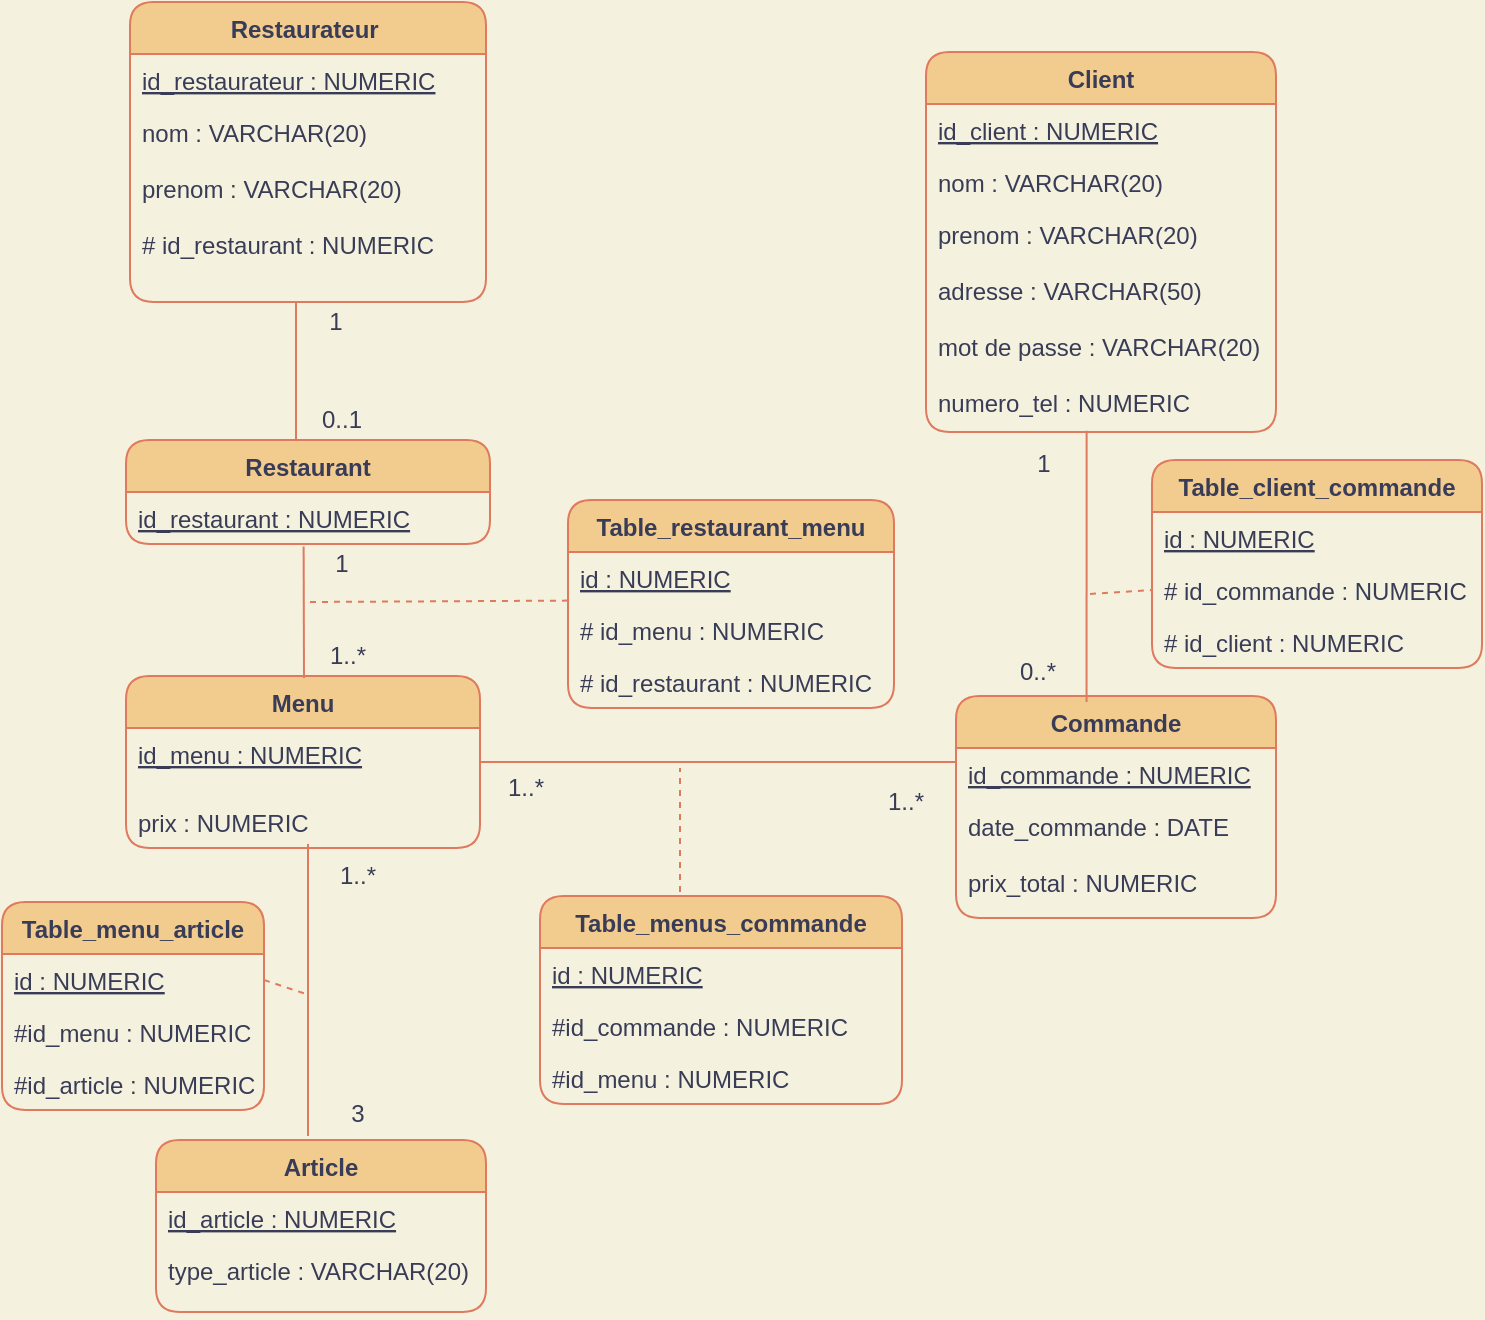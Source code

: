 <mxfile>
    <diagram id="Q9Uin4Dus2TSMiDySBdu" name="Page-1">
        <mxGraphModel dx="1244" dy="826" grid="0" gridSize="10" guides="1" tooltips="1" connect="1" arrows="1" fold="1" page="1" pageScale="1" pageWidth="827" pageHeight="1169" background="#F4F1DE" math="0" shadow="0">
            <root>
                <mxCell id="0"/>
                <mxCell id="1" parent="0"/>
                <mxCell id="2" value="Restaurateur " style="swimlane;fontStyle=1;childLayout=stackLayout;horizontal=1;startSize=26;horizontalStack=0;resizeParent=1;resizeParentMax=0;resizeLast=0;collapsible=1;marginBottom=0;fillColor=#F2CC8F;strokeColor=#E07A5F;fontColor=#393C56;rounded=1;" parent="1" vertex="1">
                    <mxGeometry x="71" y="138" width="178" height="150" as="geometry"/>
                </mxCell>
                <mxCell id="3" value="id_restaurateur : NUMERIC" style="text;strokeColor=none;fillColor=none;align=left;verticalAlign=top;spacingLeft=4;spacingRight=4;overflow=hidden;rotatable=0;points=[[0,0.5],[1,0.5]];portConstraint=eastwest;fontStyle=4;fontColor=#393C56;rounded=1;" parent="2" vertex="1">
                    <mxGeometry y="26" width="178" height="26" as="geometry"/>
                </mxCell>
                <mxCell id="4" value="nom : VARCHAR(20)&#10;&#10;prenom : VARCHAR(20)&#10;&#10;# id_restaurant : NUMERIC" style="text;strokeColor=none;fillColor=none;align=left;verticalAlign=top;spacingLeft=4;spacingRight=4;overflow=hidden;rotatable=0;points=[[0,0.5],[1,0.5]];portConstraint=eastwest;fontColor=#393C56;rounded=1;" parent="2" vertex="1">
                    <mxGeometry y="52" width="178" height="98" as="geometry"/>
                </mxCell>
                <mxCell id="6" value="Client" style="swimlane;fontStyle=1;childLayout=stackLayout;horizontal=1;startSize=26;horizontalStack=0;resizeParent=1;resizeParentMax=0;resizeLast=0;collapsible=1;marginBottom=0;fillColor=#F2CC8F;strokeColor=#E07A5F;fontColor=#393C56;rounded=1;" parent="1" vertex="1">
                    <mxGeometry x="469" y="163" width="175" height="190" as="geometry"/>
                </mxCell>
                <mxCell id="7" value="id_client : NUMERIC" style="text;strokeColor=none;fillColor=none;align=left;verticalAlign=top;spacingLeft=4;spacingRight=4;overflow=hidden;rotatable=0;points=[[0,0.5],[1,0.5]];portConstraint=eastwest;fontStyle=4;fontColor=#393C56;rounded=1;" parent="6" vertex="1">
                    <mxGeometry y="26" width="175" height="26" as="geometry"/>
                </mxCell>
                <mxCell id="8" value="nom : VARCHAR(20)&#10;" style="text;strokeColor=none;fillColor=none;align=left;verticalAlign=top;spacingLeft=4;spacingRight=4;overflow=hidden;rotatable=0;points=[[0,0.5],[1,0.5]];portConstraint=eastwest;fontColor=#393C56;rounded=1;" parent="6" vertex="1">
                    <mxGeometry y="52" width="175" height="26" as="geometry"/>
                </mxCell>
                <mxCell id="9" value="prenom : VARCHAR(20)&#10;&#10;adresse : VARCHAR(50)&#10;&#10;mot de passe : VARCHAR(20)&#10;&#10;numero_tel : NUMERIC" style="text;strokeColor=none;fillColor=none;align=left;verticalAlign=top;spacingLeft=4;spacingRight=4;overflow=hidden;rotatable=0;points=[[0,0.5],[1,0.5]];portConstraint=eastwest;fontColor=#393C56;rounded=1;" parent="6" vertex="1">
                    <mxGeometry y="78" width="175" height="112" as="geometry"/>
                </mxCell>
                <mxCell id="27" value="Commande" style="swimlane;fontStyle=1;childLayout=stackLayout;horizontal=1;startSize=26;horizontalStack=0;resizeParent=1;resizeParentMax=0;resizeLast=0;collapsible=1;marginBottom=0;fillColor=#F2CC8F;strokeColor=#E07A5F;fontColor=#393C56;rounded=1;" parent="1" vertex="1">
                    <mxGeometry x="484" y="485" width="160" height="111" as="geometry"/>
                </mxCell>
                <mxCell id="114" value="id_commande : NUMERIC" style="text;strokeColor=none;fillColor=none;align=left;verticalAlign=top;spacingLeft=4;spacingRight=4;overflow=hidden;rotatable=0;points=[[0,0.5],[1,0.5]];portConstraint=eastwest;fontStyle=4;fontColor=#393C56;rounded=1;" parent="27" vertex="1">
                    <mxGeometry y="26" width="160" height="26" as="geometry"/>
                </mxCell>
                <mxCell id="28" value="date_commande : DATE&#10;&#10;prix_total : NUMERIC&#10;" style="text;strokeColor=none;fillColor=none;align=left;verticalAlign=top;spacingLeft=4;spacingRight=4;overflow=hidden;rotatable=0;points=[[0,0.5],[1,0.5]];portConstraint=eastwest;fontStyle=0;fontColor=#393C56;rounded=1;" parent="27" vertex="1">
                    <mxGeometry y="52" width="160" height="59" as="geometry"/>
                </mxCell>
                <mxCell id="63" value="Menu" style="swimlane;fontStyle=1;childLayout=stackLayout;horizontal=1;startSize=26;horizontalStack=0;resizeParent=1;resizeParentMax=0;resizeLast=0;collapsible=1;marginBottom=0;fillColor=#F2CC8F;strokeColor=#E07A5F;fontColor=#393C56;rounded=1;" parent="1" vertex="1">
                    <mxGeometry x="69" y="475" width="177" height="86" as="geometry"/>
                </mxCell>
                <mxCell id="64" value="id_menu : NUMERIC" style="text;strokeColor=none;fillColor=none;align=left;verticalAlign=top;spacingLeft=4;spacingRight=4;overflow=hidden;rotatable=0;points=[[0,0.5],[1,0.5]];portConstraint=eastwest;fontStyle=4;fontColor=#393C56;rounded=1;" parent="63" vertex="1">
                    <mxGeometry y="26" width="177" height="34" as="geometry"/>
                </mxCell>
                <mxCell id="65" value="prix : NUMERIC" style="text;strokeColor=none;fillColor=none;align=left;verticalAlign=top;spacingLeft=4;spacingRight=4;overflow=hidden;rotatable=0;points=[[0,0.5],[1,0.5]];portConstraint=eastwest;fontColor=#393C56;rounded=1;" parent="63" vertex="1">
                    <mxGeometry y="60" width="177" height="26" as="geometry"/>
                </mxCell>
                <mxCell id="67" value="Article" style="swimlane;fontStyle=1;childLayout=stackLayout;horizontal=1;startSize=26;horizontalStack=0;resizeParent=1;resizeParentMax=0;resizeLast=0;collapsible=1;marginBottom=0;fillColor=#F2CC8F;strokeColor=#E07A5F;fontColor=#393C56;rounded=1;" parent="1" vertex="1">
                    <mxGeometry x="84" y="707" width="165" height="86" as="geometry"/>
                </mxCell>
                <mxCell id="117" value="id_article : NUMERIC" style="text;strokeColor=none;fillColor=none;align=left;verticalAlign=top;spacingLeft=4;spacingRight=4;overflow=hidden;rotatable=0;points=[[0,0.5],[1,0.5]];portConstraint=eastwest;fontStyle=4;fontColor=#393C56;rounded=1;" parent="67" vertex="1">
                    <mxGeometry y="26" width="165" height="26" as="geometry"/>
                </mxCell>
                <mxCell id="68" value="type_article : VARCHAR(20)" style="text;strokeColor=none;fillColor=none;align=left;verticalAlign=top;spacingLeft=4;spacingRight=4;overflow=hidden;rotatable=0;points=[[0,0.5],[1,0.5]];portConstraint=eastwest;fontStyle=0;fontColor=#393C56;rounded=1;" parent="67" vertex="1">
                    <mxGeometry y="52" width="165" height="34" as="geometry"/>
                </mxCell>
                <mxCell id="81" value="" style="endArrow=none;html=1;strokeColor=#E07A5F;fontColor=#393C56;entryX=0;entryY=0;entryDx=0;entryDy=0;labelBackgroundColor=#F4F1DE;" parent="1" target="82" edge="1">
                    <mxGeometry width="50" height="50" relative="1" as="geometry">
                        <mxPoint x="154" y="368" as="sourcePoint"/>
                        <mxPoint x="200" y="270" as="targetPoint"/>
                        <Array as="points"/>
                    </mxGeometry>
                </mxCell>
                <mxCell id="82" value="1" style="text;html=1;strokeColor=none;fillColor=none;align=center;verticalAlign=middle;whiteSpace=wrap;fontColor=#393C56;rounded=1;arcSize=50;" parent="1" vertex="1">
                    <mxGeometry x="154" y="288" width="40" height="20" as="geometry"/>
                </mxCell>
                <mxCell id="84" value="0..1" style="text;html=1;strokeColor=none;fillColor=none;align=center;verticalAlign=middle;whiteSpace=wrap;fontColor=#393C56;rounded=1;" parent="1" vertex="1">
                    <mxGeometry x="200" y="357" width="40" height="20" as="geometry"/>
                </mxCell>
                <mxCell id="85" value="1" style="text;html=1;strokeColor=none;fillColor=none;align=center;verticalAlign=middle;whiteSpace=wrap;fontColor=#393C56;rounded=1;arcSize=50;" parent="1" vertex="1">
                    <mxGeometry x="508" y="359" width="40" height="20" as="geometry"/>
                </mxCell>
                <mxCell id="87" value="0..*" style="text;html=1;strokeColor=none;fillColor=none;align=center;verticalAlign=middle;whiteSpace=wrap;fontColor=#393C56;rounded=1;arcSize=50;" parent="1" vertex="1">
                    <mxGeometry x="505" y="463" width="40" height="20" as="geometry"/>
                </mxCell>
                <mxCell id="95" value="" style="endArrow=none;html=1;entryX=0;entryY=0.269;entryDx=0;entryDy=0;strokeColor=#E07A5F;fontColor=#393C56;labelBackgroundColor=#F4F1DE;exitX=1;exitY=0.5;exitDx=0;exitDy=0;entryPerimeter=0;" parent="1" target="114" edge="1" source="64">
                    <mxGeometry width="50" height="50" relative="1" as="geometry">
                        <mxPoint x="260" y="558" as="sourcePoint"/>
                        <mxPoint x="330" y="546" as="targetPoint"/>
                        <Array as="points">
                            <mxPoint x="337" y="518"/>
                        </Array>
                    </mxGeometry>
                </mxCell>
                <mxCell id="97" value="1..*" style="text;html=1;strokeColor=none;fillColor=none;align=center;verticalAlign=middle;whiteSpace=wrap;fontColor=#393C56;rounded=1;arcSize=50;" parent="1" vertex="1">
                    <mxGeometry x="439" y="528" width="40" height="20" as="geometry"/>
                </mxCell>
                <mxCell id="98" value="" style="endArrow=none;html=1;strokeColor=#E07A5F;fontColor=#393C56;labelBackgroundColor=#F4F1DE;" parent="1" edge="1">
                    <mxGeometry width="50" height="50" relative="1" as="geometry">
                        <mxPoint x="160" y="705" as="sourcePoint"/>
                        <mxPoint x="160" y="559" as="targetPoint"/>
                    </mxGeometry>
                </mxCell>
                <mxCell id="102" value="1..*" style="text;html=1;strokeColor=none;fillColor=none;align=center;verticalAlign=middle;whiteSpace=wrap;fontColor=#393C56;rounded=1;" parent="1" vertex="1">
                    <mxGeometry x="165" y="565" width="40" height="20" as="geometry"/>
                </mxCell>
                <mxCell id="104" value="3" style="text;html=1;strokeColor=none;fillColor=none;align=center;verticalAlign=middle;whiteSpace=wrap;fontColor=#393C56;rounded=1;" parent="1" vertex="1">
                    <mxGeometry x="165" y="684" width="40" height="20" as="geometry"/>
                </mxCell>
                <mxCell id="110" value="1..*" style="text;html=1;strokeColor=none;fillColor=none;align=center;verticalAlign=middle;whiteSpace=wrap;fontColor=#393C56;rounded=1;" parent="1" vertex="1">
                    <mxGeometry x="249" y="521" width="40" height="20" as="geometry"/>
                </mxCell>
                <mxCell id="111" value="1" style="text;html=1;strokeColor=none;fillColor=none;align=center;verticalAlign=middle;whiteSpace=wrap;fontColor=#393C56;rounded=1;" parent="1" vertex="1">
                    <mxGeometry x="157" y="409" width="40" height="20" as="geometry"/>
                </mxCell>
                <mxCell id="122" value="Table_menus_commande" style="swimlane;fontStyle=1;childLayout=stackLayout;horizontal=1;startSize=26;horizontalStack=0;resizeParent=1;resizeParentMax=0;resizeLast=0;collapsible=1;marginBottom=0;sketch=0;strokeColor=#E07A5F;fillColor=#F2CC8F;fontColor=#393C56;rounded=1;" parent="1" vertex="1">
                    <mxGeometry x="276" y="585" width="181" height="104" as="geometry"/>
                </mxCell>
                <mxCell id="123" value="id : NUMERIC" style="text;strokeColor=none;fillColor=none;align=left;verticalAlign=top;spacingLeft=4;spacingRight=4;overflow=hidden;rotatable=0;points=[[0,0.5],[1,0.5]];portConstraint=eastwest;labelBackgroundColor=none;labelBorderColor=none;fontColor=#393C56;fontStyle=4;rounded=1;" parent="122" vertex="1">
                    <mxGeometry y="26" width="181" height="26" as="geometry"/>
                </mxCell>
                <mxCell id="124" value="#id_commande : NUMERIC" style="text;strokeColor=none;fillColor=none;align=left;verticalAlign=top;spacingLeft=4;spacingRight=4;overflow=hidden;rotatable=0;points=[[0,0.5],[1,0.5]];portConstraint=eastwest;fontColor=#393C56;rounded=1;" parent="122" vertex="1">
                    <mxGeometry y="52" width="181" height="26" as="geometry"/>
                </mxCell>
                <mxCell id="125" value="#id_menu : NUMERIC" style="text;strokeColor=none;fillColor=none;align=left;verticalAlign=top;spacingLeft=4;spacingRight=4;overflow=hidden;rotatable=0;points=[[0,0.5],[1,0.5]];portConstraint=eastwest;fontColor=#393C56;rounded=1;" parent="122" vertex="1">
                    <mxGeometry y="78" width="181" height="26" as="geometry"/>
                </mxCell>
                <mxCell id="135" style="edgeStyle=orthogonalEdgeStyle;curved=0;sketch=0;orthogonalLoop=1;jettySize=auto;html=1;exitX=0.5;exitY=1;exitDx=0;exitDy=0;fontColor=#393C56;strokeColor=#E07A5F;fillColor=#F2CC8F;labelBackgroundColor=#F4F1DE;" parent="1" source="111" target="111" edge="1">
                    <mxGeometry relative="1" as="geometry"/>
                </mxCell>
                <mxCell id="137" value="Table_restaurant_menu" style="swimlane;fontStyle=1;childLayout=stackLayout;horizontal=1;startSize=26;horizontalStack=0;resizeParent=1;resizeParentMax=0;resizeLast=0;collapsible=1;marginBottom=0;labelBackgroundColor=none;sketch=0;fontColor=#393C56;strokeColor=#E07A5F;fillColor=#F2CC8F;rounded=1;" parent="1" vertex="1">
                    <mxGeometry x="290" y="387" width="163" height="104" as="geometry"/>
                </mxCell>
                <mxCell id="138" value="id : NUMERIC" style="text;strokeColor=none;fillColor=none;align=left;verticalAlign=top;spacingLeft=4;spacingRight=4;overflow=hidden;rotatable=0;points=[[0,0.5],[1,0.5]];portConstraint=eastwest;fontColor=#393C56;fontStyle=4;rounded=1;" parent="137" vertex="1">
                    <mxGeometry y="26" width="163" height="26" as="geometry"/>
                </mxCell>
                <mxCell id="139" value="# id_menu : NUMERIC" style="text;strokeColor=none;fillColor=none;align=left;verticalAlign=top;spacingLeft=4;spacingRight=4;overflow=hidden;rotatable=0;points=[[0,0.5],[1,0.5]];portConstraint=eastwest;fontColor=#393C56;rounded=1;" parent="137" vertex="1">
                    <mxGeometry y="52" width="163" height="26" as="geometry"/>
                </mxCell>
                <mxCell id="140" value="# id_restaurant : NUMERIC" style="text;strokeColor=none;fillColor=none;align=left;verticalAlign=top;spacingLeft=4;spacingRight=4;overflow=hidden;rotatable=0;points=[[0,0.5],[1,0.5]];portConstraint=eastwest;fontColor=#393C56;rounded=1;" parent="137" vertex="1">
                    <mxGeometry y="78" width="163" height="26" as="geometry"/>
                </mxCell>
                <mxCell id="141" value="Restaurant" style="swimlane;fontStyle=1;childLayout=stackLayout;horizontal=1;startSize=26;horizontalStack=0;resizeParent=1;resizeParentMax=0;resizeLast=0;collapsible=1;marginBottom=0;labelBackgroundColor=none;sketch=0;strokeColor=#E07A5F;fillColor=#F2CC8F;fontColor=#393C56;rounded=1;" parent="1" vertex="1">
                    <mxGeometry x="69" y="357" width="182" height="52" as="geometry"/>
                </mxCell>
                <mxCell id="142" value="id_restaurant : NUMERIC" style="text;strokeColor=none;fillColor=none;align=left;verticalAlign=top;spacingLeft=4;spacingRight=4;overflow=hidden;rotatable=0;points=[[0,0.5],[1,0.5]];portConstraint=eastwest;fontColor=#393C56;fontStyle=4;rounded=1;" parent="141" vertex="1">
                    <mxGeometry y="26" width="182" height="26" as="geometry"/>
                </mxCell>
                <mxCell id="146" value="1..*" style="text;html=1;strokeColor=none;fillColor=none;align=center;verticalAlign=middle;whiteSpace=wrap;labelBackgroundColor=none;sketch=0;fontColor=#393C56;rounded=1;" parent="1" vertex="1">
                    <mxGeometry x="160" y="455" width="40" height="20" as="geometry"/>
                </mxCell>
                <mxCell id="151" value="" style="endArrow=none;html=1;fontColor=#393C56;strokeColor=#E07A5F;fillColor=#F2CC8F;labelBackgroundColor=#F4F1DE;entryX=0.459;entryY=0.994;entryDx=0;entryDy=0;entryPerimeter=0;exitX=0.408;exitY=0.027;exitDx=0;exitDy=0;exitPerimeter=0;" parent="1" source="27" target="9" edge="1">
                    <mxGeometry width="50" height="50" relative="1" as="geometry">
                        <mxPoint x="588" y="488" as="sourcePoint"/>
                        <mxPoint x="596" y="350" as="targetPoint"/>
                        <Array as="points"/>
                    </mxGeometry>
                </mxCell>
                <mxCell id="152" style="edgeStyle=orthogonalEdgeStyle;curved=0;sketch=0;orthogonalLoop=1;jettySize=auto;html=1;exitX=0.5;exitY=1;exitDx=0;exitDy=0;fontColor=#393C56;strokeColor=#E07A5F;fillColor=#F2CC8F;labelBackgroundColor=#F4F1DE;" parent="1" source="146" target="146" edge="1">
                    <mxGeometry relative="1" as="geometry"/>
                </mxCell>
                <mxCell id="153" value="" style="endArrow=none;html=1;fontColor=#393C56;strokeColor=#E07A5F;fillColor=#F2CC8F;labelBackgroundColor=#F4F1DE;entryX=0.488;entryY=1.048;entryDx=0;entryDy=0;entryPerimeter=0;" parent="1" edge="1" target="142">
                    <mxGeometry width="50" height="50" relative="1" as="geometry">
                        <mxPoint x="158" y="476" as="sourcePoint"/>
                        <mxPoint x="154" y="412" as="targetPoint"/>
                        <Array as="points"/>
                    </mxGeometry>
                </mxCell>
                <mxCell id="155" value="" style="endArrow=none;dashed=1;html=1;fontColor=#393C56;strokeColor=#E07A5F;fillColor=#F2CC8F;entryX=-0.003;entryY=0.935;entryDx=0;entryDy=0;entryPerimeter=0;labelBackgroundColor=#F4F1DE;" parent="1" target="138" edge="1">
                    <mxGeometry width="50" height="50" relative="1" as="geometry">
                        <mxPoint x="161" y="438" as="sourcePoint"/>
                        <mxPoint x="240" y="450" as="targetPoint"/>
                        <Array as="points"/>
                    </mxGeometry>
                </mxCell>
                <mxCell id="158" value="" style="endArrow=none;dashed=1;html=1;fontColor=#393C56;strokeColor=#E07A5F;fillColor=#F2CC8F;labelBackgroundColor=#F4F1DE;" parent="1" edge="1">
                    <mxGeometry width="50" height="50" relative="1" as="geometry">
                        <mxPoint x="346" y="583" as="sourcePoint"/>
                        <mxPoint x="346" y="521" as="targetPoint"/>
                    </mxGeometry>
                </mxCell>
                <mxCell id="160" value="Table_client_commande" style="swimlane;fontStyle=1;childLayout=stackLayout;horizontal=1;startSize=26;horizontalStack=0;resizeParent=1;resizeParentMax=0;resizeLast=0;collapsible=1;marginBottom=0;labelBackgroundColor=none;sketch=0;fontColor=#393C56;strokeColor=#E07A5F;fillColor=#F2CC8F;rounded=1;" parent="1" vertex="1">
                    <mxGeometry x="582" y="367" width="165" height="104" as="geometry"/>
                </mxCell>
                <mxCell id="161" value="id : NUMERIC" style="text;strokeColor=none;fillColor=none;align=left;verticalAlign=top;spacingLeft=4;spacingRight=4;overflow=hidden;rotatable=0;points=[[0,0.5],[1,0.5]];portConstraint=eastwest;fontColor=#393C56;rounded=1;fontStyle=4" parent="160" vertex="1">
                    <mxGeometry y="26" width="165" height="26" as="geometry"/>
                </mxCell>
                <mxCell id="162" value="# id_commande : NUMERIC" style="text;strokeColor=none;fillColor=none;align=left;verticalAlign=top;spacingLeft=4;spacingRight=4;overflow=hidden;rotatable=0;points=[[0,0.5],[1,0.5]];portConstraint=eastwest;fontColor=#393C56;rounded=1;" parent="160" vertex="1">
                    <mxGeometry y="52" width="165" height="26" as="geometry"/>
                </mxCell>
                <mxCell id="163" value="# id_client : NUMERIC" style="text;strokeColor=none;fillColor=none;align=left;verticalAlign=top;spacingLeft=4;spacingRight=4;overflow=hidden;rotatable=0;points=[[0,0.5],[1,0.5]];portConstraint=eastwest;fontColor=#393C56;rounded=1;" parent="160" vertex="1">
                    <mxGeometry y="78" width="165" height="26" as="geometry"/>
                </mxCell>
                <mxCell id="164" value="" style="endArrow=none;dashed=1;html=1;fontColor=#393C56;strokeColor=#E07A5F;fillColor=#F2CC8F;labelBackgroundColor=#F4F1DE;entryX=0;entryY=0.5;entryDx=0;entryDy=0;" parent="1" edge="1" target="162">
                    <mxGeometry width="50" height="50" relative="1" as="geometry">
                        <mxPoint x="551" y="434" as="sourcePoint"/>
                        <mxPoint x="706" y="405" as="targetPoint"/>
                    </mxGeometry>
                </mxCell>
                <mxCell id="178" value="0..1" style="text;html=1;strokeColor=none;fillColor=none;align=center;verticalAlign=middle;whiteSpace=wrap;labelBackgroundColor=none;sketch=0;fontColor=#393C56;rounded=1;" parent="1" vertex="1">
                    <mxGeometry x="157" y="337" width="40" height="20" as="geometry"/>
                </mxCell>
                <mxCell id="185" value="" style="endArrow=none;dashed=1;html=1;fontColor=#393C56;strokeColor=#E07A5F;fillColor=#F2CC8F;exitX=1;exitY=0.5;exitDx=0;exitDy=0;labelBackgroundColor=#F4F1DE;" parent="1" source="189" edge="1">
                    <mxGeometry width="50" height="50" relative="1" as="geometry">
                        <mxPoint x="120" y="657" as="sourcePoint"/>
                        <mxPoint x="159" y="634" as="targetPoint"/>
                    </mxGeometry>
                </mxCell>
                <mxCell id="188" value="Table_menu_article" style="swimlane;fontStyle=1;childLayout=stackLayout;horizontal=1;startSize=26;horizontalStack=0;resizeParent=1;resizeParentMax=0;resizeLast=0;collapsible=1;marginBottom=0;sketch=0;strokeColor=#E07A5F;fillColor=#F2CC8F;fontColor=#393C56;rounded=1;" parent="1" vertex="1">
                    <mxGeometry x="7" y="588" width="131" height="104" as="geometry"/>
                </mxCell>
                <mxCell id="189" value="id : NUMERIC" style="text;strokeColor=none;fillColor=none;align=left;verticalAlign=top;spacingLeft=4;spacingRight=4;overflow=hidden;rotatable=0;points=[[0,0.5],[1,0.5]];portConstraint=eastwest;labelBackgroundColor=none;labelBorderColor=none;fontColor=#393C56;fontStyle=4;rounded=1;" parent="188" vertex="1">
                    <mxGeometry y="26" width="131" height="26" as="geometry"/>
                </mxCell>
                <mxCell id="190" value="#id_menu : NUMERIC" style="text;strokeColor=none;fillColor=none;align=left;verticalAlign=top;spacingLeft=4;spacingRight=4;overflow=hidden;rotatable=0;points=[[0,0.5],[1,0.5]];portConstraint=eastwest;fontColor=#393C56;rounded=1;" parent="188" vertex="1">
                    <mxGeometry y="52" width="131" height="26" as="geometry"/>
                </mxCell>
                <mxCell id="191" value="#id_article : NUMERIC" style="text;strokeColor=none;fillColor=none;align=left;verticalAlign=top;spacingLeft=4;spacingRight=4;overflow=hidden;rotatable=0;points=[[0,0.5],[1,0.5]];portConstraint=eastwest;fontColor=#393C56;rounded=1;" parent="188" vertex="1">
                    <mxGeometry y="78" width="131" height="26" as="geometry"/>
                </mxCell>
            </root>
        </mxGraphModel>
    </diagram>
</mxfile>